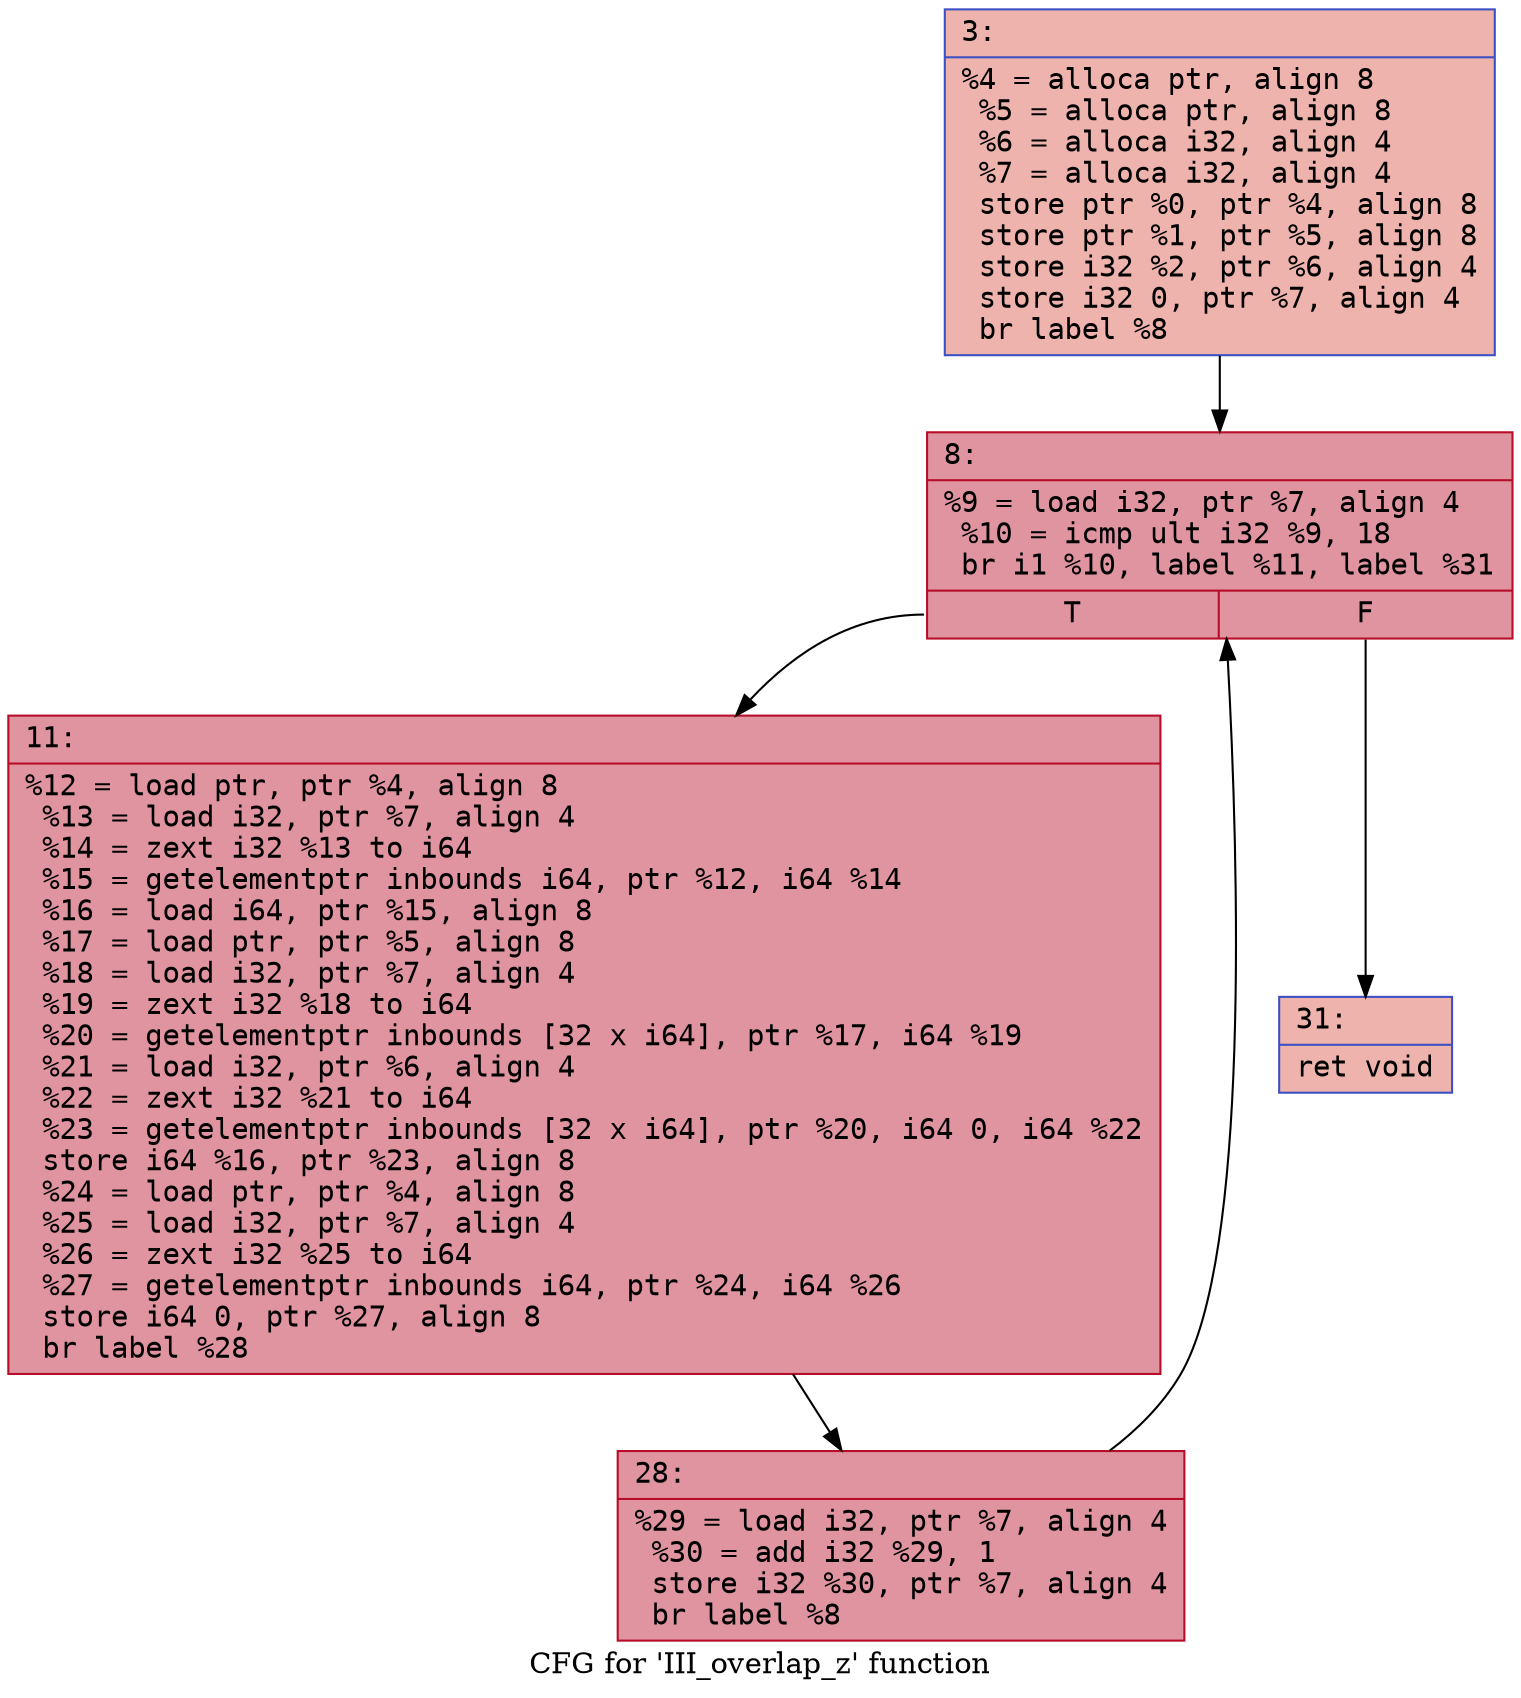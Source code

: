 digraph "CFG for 'III_overlap_z' function" {
	label="CFG for 'III_overlap_z' function";

	Node0x600001eb8230 [shape=record,color="#3d50c3ff", style=filled, fillcolor="#d6524470" fontname="Courier",label="{3:\l|  %4 = alloca ptr, align 8\l  %5 = alloca ptr, align 8\l  %6 = alloca i32, align 4\l  %7 = alloca i32, align 4\l  store ptr %0, ptr %4, align 8\l  store ptr %1, ptr %5, align 8\l  store i32 %2, ptr %6, align 4\l  store i32 0, ptr %7, align 4\l  br label %8\l}"];
	Node0x600001eb8230 -> Node0x600001eb8280[tooltip="3 -> 8\nProbability 100.00%" ];
	Node0x600001eb8280 [shape=record,color="#b70d28ff", style=filled, fillcolor="#b70d2870" fontname="Courier",label="{8:\l|  %9 = load i32, ptr %7, align 4\l  %10 = icmp ult i32 %9, 18\l  br i1 %10, label %11, label %31\l|{<s0>T|<s1>F}}"];
	Node0x600001eb8280:s0 -> Node0x600001eb82d0[tooltip="8 -> 11\nProbability 96.88%" ];
	Node0x600001eb8280:s1 -> Node0x600001eb8370[tooltip="8 -> 31\nProbability 3.12%" ];
	Node0x600001eb82d0 [shape=record,color="#b70d28ff", style=filled, fillcolor="#b70d2870" fontname="Courier",label="{11:\l|  %12 = load ptr, ptr %4, align 8\l  %13 = load i32, ptr %7, align 4\l  %14 = zext i32 %13 to i64\l  %15 = getelementptr inbounds i64, ptr %12, i64 %14\l  %16 = load i64, ptr %15, align 8\l  %17 = load ptr, ptr %5, align 8\l  %18 = load i32, ptr %7, align 4\l  %19 = zext i32 %18 to i64\l  %20 = getelementptr inbounds [32 x i64], ptr %17, i64 %19\l  %21 = load i32, ptr %6, align 4\l  %22 = zext i32 %21 to i64\l  %23 = getelementptr inbounds [32 x i64], ptr %20, i64 0, i64 %22\l  store i64 %16, ptr %23, align 8\l  %24 = load ptr, ptr %4, align 8\l  %25 = load i32, ptr %7, align 4\l  %26 = zext i32 %25 to i64\l  %27 = getelementptr inbounds i64, ptr %24, i64 %26\l  store i64 0, ptr %27, align 8\l  br label %28\l}"];
	Node0x600001eb82d0 -> Node0x600001eb8320[tooltip="11 -> 28\nProbability 100.00%" ];
	Node0x600001eb8320 [shape=record,color="#b70d28ff", style=filled, fillcolor="#b70d2870" fontname="Courier",label="{28:\l|  %29 = load i32, ptr %7, align 4\l  %30 = add i32 %29, 1\l  store i32 %30, ptr %7, align 4\l  br label %8\l}"];
	Node0x600001eb8320 -> Node0x600001eb8280[tooltip="28 -> 8\nProbability 100.00%" ];
	Node0x600001eb8370 [shape=record,color="#3d50c3ff", style=filled, fillcolor="#d6524470" fontname="Courier",label="{31:\l|  ret void\l}"];
}
